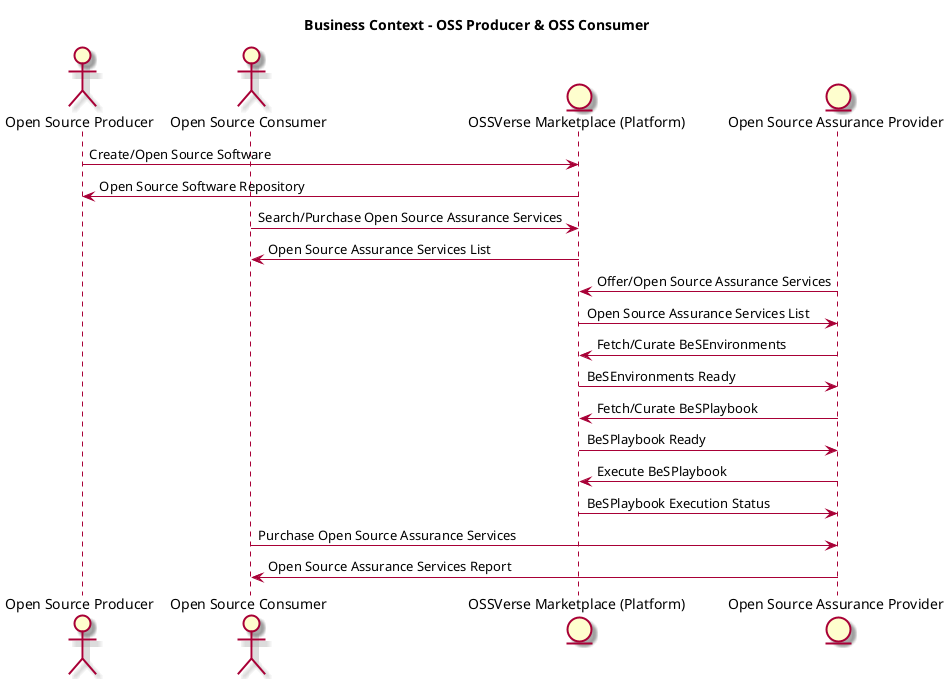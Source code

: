 @startuml

skin rose

title Business Context - OSS Producer & OSS Consumer

actor "Open Source Producer" as OSP
actor "Open Source Consumer" as OSC
entity "OSSVerse Marketplace (Platform)" as PF
entity "Open Source Assurance Provider" as OASP

OSP -> PF: Create/Open Source Software
PF -> OSP: Open Source Software Repository

OSC -> PF: Search/Purchase Open Source Assurance Services
PF -> OSC: Open Source Assurance Services List

OASP -> PF: Offer/Open Source Assurance Services
PF -> OASP: Open Source Assurance Services List

OASP -> PF: Fetch/Curate BeSEnvironments
PF -> OASP: BeSEnvironments Ready

OASP -> PF: Fetch/Curate BeSPlaybook
PF -> OASP: BeSPlaybook Ready

OASP -> PF: Execute BeSPlaybook
PF -> OASP: BeSPlaybook Execution Status

OSC -> OASP: Purchase Open Source Assurance Services
OASP -> OSC: Open Source Assurance Services Report

@enduml
